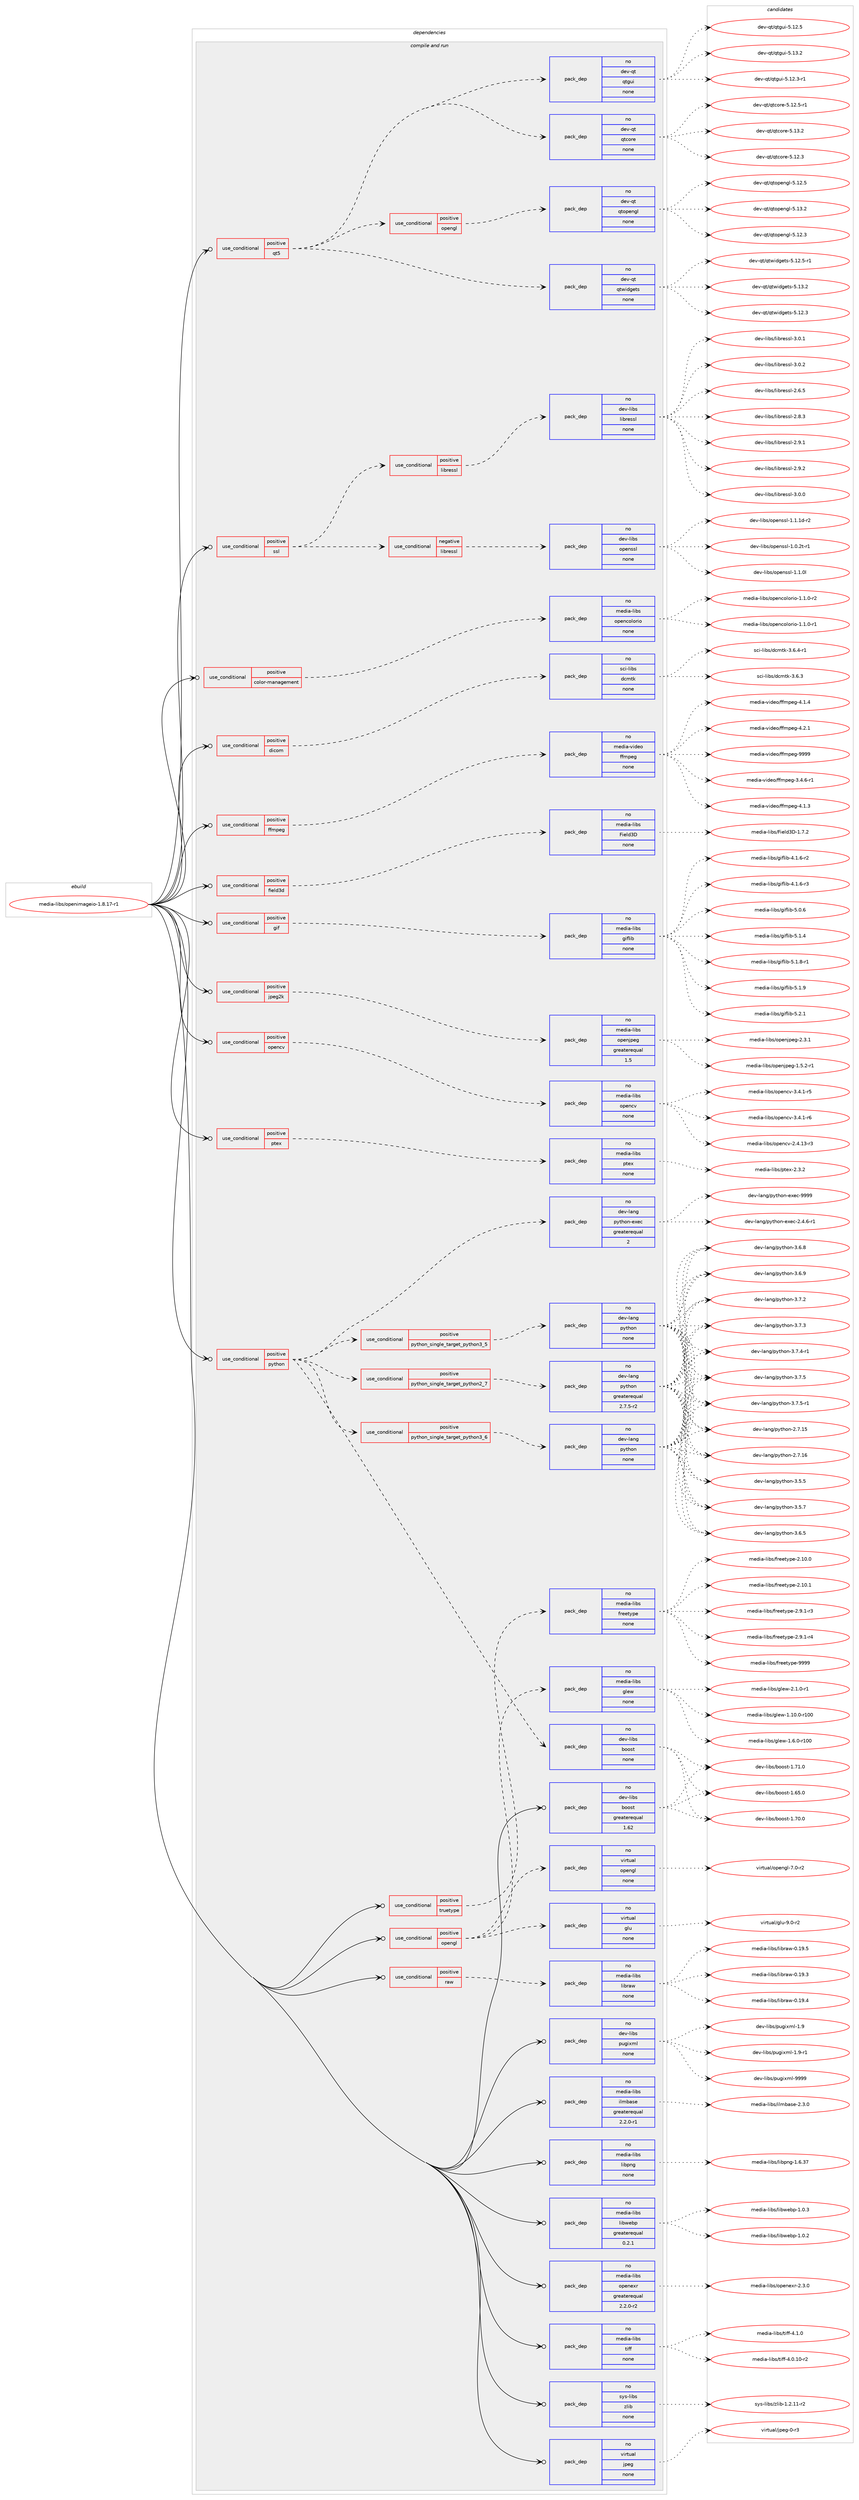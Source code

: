 digraph prolog {

# *************
# Graph options
# *************

newrank=true;
concentrate=true;
compound=true;
graph [rankdir=LR,fontname=Helvetica,fontsize=10,ranksep=1.5];#, ranksep=2.5, nodesep=0.2];
edge  [arrowhead=vee];
node  [fontname=Helvetica,fontsize=10];

# **********
# The ebuild
# **********

subgraph cluster_leftcol {
color=gray;
rank=same;
label=<<i>ebuild</i>>;
id [label="media-libs/openimageio-1.8.17-r1", color=red, width=4, href="../media-libs/openimageio-1.8.17-r1.svg"];
}

# ****************
# The dependencies
# ****************

subgraph cluster_midcol {
color=gray;
label=<<i>dependencies</i>>;
subgraph cluster_compile {
fillcolor="#eeeeee";
style=filled;
label=<<i>compile</i>>;
}
subgraph cluster_compileandrun {
fillcolor="#eeeeee";
style=filled;
label=<<i>compile and run</i>>;
subgraph cond192519 {
dependency790827 [label=<<TABLE BORDER="0" CELLBORDER="1" CELLSPACING="0" CELLPADDING="4"><TR><TD ROWSPAN="3" CELLPADDING="10">use_conditional</TD></TR><TR><TD>positive</TD></TR><TR><TD>color-management</TD></TR></TABLE>>, shape=none, color=red];
subgraph pack584492 {
dependency790828 [label=<<TABLE BORDER="0" CELLBORDER="1" CELLSPACING="0" CELLPADDING="4" WIDTH="220"><TR><TD ROWSPAN="6" CELLPADDING="30">pack_dep</TD></TR><TR><TD WIDTH="110">no</TD></TR><TR><TD>media-libs</TD></TR><TR><TD>opencolorio</TD></TR><TR><TD>none</TD></TR><TR><TD></TD></TR></TABLE>>, shape=none, color=blue];
}
dependency790827:e -> dependency790828:w [weight=20,style="dashed",arrowhead="vee"];
}
id:e -> dependency790827:w [weight=20,style="solid",arrowhead="odotvee"];
subgraph cond192520 {
dependency790829 [label=<<TABLE BORDER="0" CELLBORDER="1" CELLSPACING="0" CELLPADDING="4"><TR><TD ROWSPAN="3" CELLPADDING="10">use_conditional</TD></TR><TR><TD>positive</TD></TR><TR><TD>dicom</TD></TR></TABLE>>, shape=none, color=red];
subgraph pack584493 {
dependency790830 [label=<<TABLE BORDER="0" CELLBORDER="1" CELLSPACING="0" CELLPADDING="4" WIDTH="220"><TR><TD ROWSPAN="6" CELLPADDING="30">pack_dep</TD></TR><TR><TD WIDTH="110">no</TD></TR><TR><TD>sci-libs</TD></TR><TR><TD>dcmtk</TD></TR><TR><TD>none</TD></TR><TR><TD></TD></TR></TABLE>>, shape=none, color=blue];
}
dependency790829:e -> dependency790830:w [weight=20,style="dashed",arrowhead="vee"];
}
id:e -> dependency790829:w [weight=20,style="solid",arrowhead="odotvee"];
subgraph cond192521 {
dependency790831 [label=<<TABLE BORDER="0" CELLBORDER="1" CELLSPACING="0" CELLPADDING="4"><TR><TD ROWSPAN="3" CELLPADDING="10">use_conditional</TD></TR><TR><TD>positive</TD></TR><TR><TD>ffmpeg</TD></TR></TABLE>>, shape=none, color=red];
subgraph pack584494 {
dependency790832 [label=<<TABLE BORDER="0" CELLBORDER="1" CELLSPACING="0" CELLPADDING="4" WIDTH="220"><TR><TD ROWSPAN="6" CELLPADDING="30">pack_dep</TD></TR><TR><TD WIDTH="110">no</TD></TR><TR><TD>media-video</TD></TR><TR><TD>ffmpeg</TD></TR><TR><TD>none</TD></TR><TR><TD></TD></TR></TABLE>>, shape=none, color=blue];
}
dependency790831:e -> dependency790832:w [weight=20,style="dashed",arrowhead="vee"];
}
id:e -> dependency790831:w [weight=20,style="solid",arrowhead="odotvee"];
subgraph cond192522 {
dependency790833 [label=<<TABLE BORDER="0" CELLBORDER="1" CELLSPACING="0" CELLPADDING="4"><TR><TD ROWSPAN="3" CELLPADDING="10">use_conditional</TD></TR><TR><TD>positive</TD></TR><TR><TD>field3d</TD></TR></TABLE>>, shape=none, color=red];
subgraph pack584495 {
dependency790834 [label=<<TABLE BORDER="0" CELLBORDER="1" CELLSPACING="0" CELLPADDING="4" WIDTH="220"><TR><TD ROWSPAN="6" CELLPADDING="30">pack_dep</TD></TR><TR><TD WIDTH="110">no</TD></TR><TR><TD>media-libs</TD></TR><TR><TD>Field3D</TD></TR><TR><TD>none</TD></TR><TR><TD></TD></TR></TABLE>>, shape=none, color=blue];
}
dependency790833:e -> dependency790834:w [weight=20,style="dashed",arrowhead="vee"];
}
id:e -> dependency790833:w [weight=20,style="solid",arrowhead="odotvee"];
subgraph cond192523 {
dependency790835 [label=<<TABLE BORDER="0" CELLBORDER="1" CELLSPACING="0" CELLPADDING="4"><TR><TD ROWSPAN="3" CELLPADDING="10">use_conditional</TD></TR><TR><TD>positive</TD></TR><TR><TD>gif</TD></TR></TABLE>>, shape=none, color=red];
subgraph pack584496 {
dependency790836 [label=<<TABLE BORDER="0" CELLBORDER="1" CELLSPACING="0" CELLPADDING="4" WIDTH="220"><TR><TD ROWSPAN="6" CELLPADDING="30">pack_dep</TD></TR><TR><TD WIDTH="110">no</TD></TR><TR><TD>media-libs</TD></TR><TR><TD>giflib</TD></TR><TR><TD>none</TD></TR><TR><TD></TD></TR></TABLE>>, shape=none, color=blue];
}
dependency790835:e -> dependency790836:w [weight=20,style="dashed",arrowhead="vee"];
}
id:e -> dependency790835:w [weight=20,style="solid",arrowhead="odotvee"];
subgraph cond192524 {
dependency790837 [label=<<TABLE BORDER="0" CELLBORDER="1" CELLSPACING="0" CELLPADDING="4"><TR><TD ROWSPAN="3" CELLPADDING="10">use_conditional</TD></TR><TR><TD>positive</TD></TR><TR><TD>jpeg2k</TD></TR></TABLE>>, shape=none, color=red];
subgraph pack584497 {
dependency790838 [label=<<TABLE BORDER="0" CELLBORDER="1" CELLSPACING="0" CELLPADDING="4" WIDTH="220"><TR><TD ROWSPAN="6" CELLPADDING="30">pack_dep</TD></TR><TR><TD WIDTH="110">no</TD></TR><TR><TD>media-libs</TD></TR><TR><TD>openjpeg</TD></TR><TR><TD>greaterequal</TD></TR><TR><TD>1.5</TD></TR></TABLE>>, shape=none, color=blue];
}
dependency790837:e -> dependency790838:w [weight=20,style="dashed",arrowhead="vee"];
}
id:e -> dependency790837:w [weight=20,style="solid",arrowhead="odotvee"];
subgraph cond192525 {
dependency790839 [label=<<TABLE BORDER="0" CELLBORDER="1" CELLSPACING="0" CELLPADDING="4"><TR><TD ROWSPAN="3" CELLPADDING="10">use_conditional</TD></TR><TR><TD>positive</TD></TR><TR><TD>opencv</TD></TR></TABLE>>, shape=none, color=red];
subgraph pack584498 {
dependency790840 [label=<<TABLE BORDER="0" CELLBORDER="1" CELLSPACING="0" CELLPADDING="4" WIDTH="220"><TR><TD ROWSPAN="6" CELLPADDING="30">pack_dep</TD></TR><TR><TD WIDTH="110">no</TD></TR><TR><TD>media-libs</TD></TR><TR><TD>opencv</TD></TR><TR><TD>none</TD></TR><TR><TD></TD></TR></TABLE>>, shape=none, color=blue];
}
dependency790839:e -> dependency790840:w [weight=20,style="dashed",arrowhead="vee"];
}
id:e -> dependency790839:w [weight=20,style="solid",arrowhead="odotvee"];
subgraph cond192526 {
dependency790841 [label=<<TABLE BORDER="0" CELLBORDER="1" CELLSPACING="0" CELLPADDING="4"><TR><TD ROWSPAN="3" CELLPADDING="10">use_conditional</TD></TR><TR><TD>positive</TD></TR><TR><TD>opengl</TD></TR></TABLE>>, shape=none, color=red];
subgraph pack584499 {
dependency790842 [label=<<TABLE BORDER="0" CELLBORDER="1" CELLSPACING="0" CELLPADDING="4" WIDTH="220"><TR><TD ROWSPAN="6" CELLPADDING="30">pack_dep</TD></TR><TR><TD WIDTH="110">no</TD></TR><TR><TD>media-libs</TD></TR><TR><TD>glew</TD></TR><TR><TD>none</TD></TR><TR><TD></TD></TR></TABLE>>, shape=none, color=blue];
}
dependency790841:e -> dependency790842:w [weight=20,style="dashed",arrowhead="vee"];
subgraph pack584500 {
dependency790843 [label=<<TABLE BORDER="0" CELLBORDER="1" CELLSPACING="0" CELLPADDING="4" WIDTH="220"><TR><TD ROWSPAN="6" CELLPADDING="30">pack_dep</TD></TR><TR><TD WIDTH="110">no</TD></TR><TR><TD>virtual</TD></TR><TR><TD>glu</TD></TR><TR><TD>none</TD></TR><TR><TD></TD></TR></TABLE>>, shape=none, color=blue];
}
dependency790841:e -> dependency790843:w [weight=20,style="dashed",arrowhead="vee"];
subgraph pack584501 {
dependency790844 [label=<<TABLE BORDER="0" CELLBORDER="1" CELLSPACING="0" CELLPADDING="4" WIDTH="220"><TR><TD ROWSPAN="6" CELLPADDING="30">pack_dep</TD></TR><TR><TD WIDTH="110">no</TD></TR><TR><TD>virtual</TD></TR><TR><TD>opengl</TD></TR><TR><TD>none</TD></TR><TR><TD></TD></TR></TABLE>>, shape=none, color=blue];
}
dependency790841:e -> dependency790844:w [weight=20,style="dashed",arrowhead="vee"];
}
id:e -> dependency790841:w [weight=20,style="solid",arrowhead="odotvee"];
subgraph cond192527 {
dependency790845 [label=<<TABLE BORDER="0" CELLBORDER="1" CELLSPACING="0" CELLPADDING="4"><TR><TD ROWSPAN="3" CELLPADDING="10">use_conditional</TD></TR><TR><TD>positive</TD></TR><TR><TD>ptex</TD></TR></TABLE>>, shape=none, color=red];
subgraph pack584502 {
dependency790846 [label=<<TABLE BORDER="0" CELLBORDER="1" CELLSPACING="0" CELLPADDING="4" WIDTH="220"><TR><TD ROWSPAN="6" CELLPADDING="30">pack_dep</TD></TR><TR><TD WIDTH="110">no</TD></TR><TR><TD>media-libs</TD></TR><TR><TD>ptex</TD></TR><TR><TD>none</TD></TR><TR><TD></TD></TR></TABLE>>, shape=none, color=blue];
}
dependency790845:e -> dependency790846:w [weight=20,style="dashed",arrowhead="vee"];
}
id:e -> dependency790845:w [weight=20,style="solid",arrowhead="odotvee"];
subgraph cond192528 {
dependency790847 [label=<<TABLE BORDER="0" CELLBORDER="1" CELLSPACING="0" CELLPADDING="4"><TR><TD ROWSPAN="3" CELLPADDING="10">use_conditional</TD></TR><TR><TD>positive</TD></TR><TR><TD>python</TD></TR></TABLE>>, shape=none, color=red];
subgraph cond192529 {
dependency790848 [label=<<TABLE BORDER="0" CELLBORDER="1" CELLSPACING="0" CELLPADDING="4"><TR><TD ROWSPAN="3" CELLPADDING="10">use_conditional</TD></TR><TR><TD>positive</TD></TR><TR><TD>python_single_target_python2_7</TD></TR></TABLE>>, shape=none, color=red];
subgraph pack584503 {
dependency790849 [label=<<TABLE BORDER="0" CELLBORDER="1" CELLSPACING="0" CELLPADDING="4" WIDTH="220"><TR><TD ROWSPAN="6" CELLPADDING="30">pack_dep</TD></TR><TR><TD WIDTH="110">no</TD></TR><TR><TD>dev-lang</TD></TR><TR><TD>python</TD></TR><TR><TD>greaterequal</TD></TR><TR><TD>2.7.5-r2</TD></TR></TABLE>>, shape=none, color=blue];
}
dependency790848:e -> dependency790849:w [weight=20,style="dashed",arrowhead="vee"];
}
dependency790847:e -> dependency790848:w [weight=20,style="dashed",arrowhead="vee"];
subgraph cond192530 {
dependency790850 [label=<<TABLE BORDER="0" CELLBORDER="1" CELLSPACING="0" CELLPADDING="4"><TR><TD ROWSPAN="3" CELLPADDING="10">use_conditional</TD></TR><TR><TD>positive</TD></TR><TR><TD>python_single_target_python3_5</TD></TR></TABLE>>, shape=none, color=red];
subgraph pack584504 {
dependency790851 [label=<<TABLE BORDER="0" CELLBORDER="1" CELLSPACING="0" CELLPADDING="4" WIDTH="220"><TR><TD ROWSPAN="6" CELLPADDING="30">pack_dep</TD></TR><TR><TD WIDTH="110">no</TD></TR><TR><TD>dev-lang</TD></TR><TR><TD>python</TD></TR><TR><TD>none</TD></TR><TR><TD></TD></TR></TABLE>>, shape=none, color=blue];
}
dependency790850:e -> dependency790851:w [weight=20,style="dashed",arrowhead="vee"];
}
dependency790847:e -> dependency790850:w [weight=20,style="dashed",arrowhead="vee"];
subgraph cond192531 {
dependency790852 [label=<<TABLE BORDER="0" CELLBORDER="1" CELLSPACING="0" CELLPADDING="4"><TR><TD ROWSPAN="3" CELLPADDING="10">use_conditional</TD></TR><TR><TD>positive</TD></TR><TR><TD>python_single_target_python3_6</TD></TR></TABLE>>, shape=none, color=red];
subgraph pack584505 {
dependency790853 [label=<<TABLE BORDER="0" CELLBORDER="1" CELLSPACING="0" CELLPADDING="4" WIDTH="220"><TR><TD ROWSPAN="6" CELLPADDING="30">pack_dep</TD></TR><TR><TD WIDTH="110">no</TD></TR><TR><TD>dev-lang</TD></TR><TR><TD>python</TD></TR><TR><TD>none</TD></TR><TR><TD></TD></TR></TABLE>>, shape=none, color=blue];
}
dependency790852:e -> dependency790853:w [weight=20,style="dashed",arrowhead="vee"];
}
dependency790847:e -> dependency790852:w [weight=20,style="dashed",arrowhead="vee"];
subgraph pack584506 {
dependency790854 [label=<<TABLE BORDER="0" CELLBORDER="1" CELLSPACING="0" CELLPADDING="4" WIDTH="220"><TR><TD ROWSPAN="6" CELLPADDING="30">pack_dep</TD></TR><TR><TD WIDTH="110">no</TD></TR><TR><TD>dev-lang</TD></TR><TR><TD>python-exec</TD></TR><TR><TD>greaterequal</TD></TR><TR><TD>2</TD></TR></TABLE>>, shape=none, color=blue];
}
dependency790847:e -> dependency790854:w [weight=20,style="dashed",arrowhead="vee"];
subgraph pack584507 {
dependency790855 [label=<<TABLE BORDER="0" CELLBORDER="1" CELLSPACING="0" CELLPADDING="4" WIDTH="220"><TR><TD ROWSPAN="6" CELLPADDING="30">pack_dep</TD></TR><TR><TD WIDTH="110">no</TD></TR><TR><TD>dev-libs</TD></TR><TR><TD>boost</TD></TR><TR><TD>none</TD></TR><TR><TD></TD></TR></TABLE>>, shape=none, color=blue];
}
dependency790847:e -> dependency790855:w [weight=20,style="dashed",arrowhead="vee"];
}
id:e -> dependency790847:w [weight=20,style="solid",arrowhead="odotvee"];
subgraph cond192532 {
dependency790856 [label=<<TABLE BORDER="0" CELLBORDER="1" CELLSPACING="0" CELLPADDING="4"><TR><TD ROWSPAN="3" CELLPADDING="10">use_conditional</TD></TR><TR><TD>positive</TD></TR><TR><TD>qt5</TD></TR></TABLE>>, shape=none, color=red];
subgraph pack584508 {
dependency790857 [label=<<TABLE BORDER="0" CELLBORDER="1" CELLSPACING="0" CELLPADDING="4" WIDTH="220"><TR><TD ROWSPAN="6" CELLPADDING="30">pack_dep</TD></TR><TR><TD WIDTH="110">no</TD></TR><TR><TD>dev-qt</TD></TR><TR><TD>qtcore</TD></TR><TR><TD>none</TD></TR><TR><TD></TD></TR></TABLE>>, shape=none, color=blue];
}
dependency790856:e -> dependency790857:w [weight=20,style="dashed",arrowhead="vee"];
subgraph pack584509 {
dependency790858 [label=<<TABLE BORDER="0" CELLBORDER="1" CELLSPACING="0" CELLPADDING="4" WIDTH="220"><TR><TD ROWSPAN="6" CELLPADDING="30">pack_dep</TD></TR><TR><TD WIDTH="110">no</TD></TR><TR><TD>dev-qt</TD></TR><TR><TD>qtgui</TD></TR><TR><TD>none</TD></TR><TR><TD></TD></TR></TABLE>>, shape=none, color=blue];
}
dependency790856:e -> dependency790858:w [weight=20,style="dashed",arrowhead="vee"];
subgraph pack584510 {
dependency790859 [label=<<TABLE BORDER="0" CELLBORDER="1" CELLSPACING="0" CELLPADDING="4" WIDTH="220"><TR><TD ROWSPAN="6" CELLPADDING="30">pack_dep</TD></TR><TR><TD WIDTH="110">no</TD></TR><TR><TD>dev-qt</TD></TR><TR><TD>qtwidgets</TD></TR><TR><TD>none</TD></TR><TR><TD></TD></TR></TABLE>>, shape=none, color=blue];
}
dependency790856:e -> dependency790859:w [weight=20,style="dashed",arrowhead="vee"];
subgraph cond192533 {
dependency790860 [label=<<TABLE BORDER="0" CELLBORDER="1" CELLSPACING="0" CELLPADDING="4"><TR><TD ROWSPAN="3" CELLPADDING="10">use_conditional</TD></TR><TR><TD>positive</TD></TR><TR><TD>opengl</TD></TR></TABLE>>, shape=none, color=red];
subgraph pack584511 {
dependency790861 [label=<<TABLE BORDER="0" CELLBORDER="1" CELLSPACING="0" CELLPADDING="4" WIDTH="220"><TR><TD ROWSPAN="6" CELLPADDING="30">pack_dep</TD></TR><TR><TD WIDTH="110">no</TD></TR><TR><TD>dev-qt</TD></TR><TR><TD>qtopengl</TD></TR><TR><TD>none</TD></TR><TR><TD></TD></TR></TABLE>>, shape=none, color=blue];
}
dependency790860:e -> dependency790861:w [weight=20,style="dashed",arrowhead="vee"];
}
dependency790856:e -> dependency790860:w [weight=20,style="dashed",arrowhead="vee"];
}
id:e -> dependency790856:w [weight=20,style="solid",arrowhead="odotvee"];
subgraph cond192534 {
dependency790862 [label=<<TABLE BORDER="0" CELLBORDER="1" CELLSPACING="0" CELLPADDING="4"><TR><TD ROWSPAN="3" CELLPADDING="10">use_conditional</TD></TR><TR><TD>positive</TD></TR><TR><TD>raw</TD></TR></TABLE>>, shape=none, color=red];
subgraph pack584512 {
dependency790863 [label=<<TABLE BORDER="0" CELLBORDER="1" CELLSPACING="0" CELLPADDING="4" WIDTH="220"><TR><TD ROWSPAN="6" CELLPADDING="30">pack_dep</TD></TR><TR><TD WIDTH="110">no</TD></TR><TR><TD>media-libs</TD></TR><TR><TD>libraw</TD></TR><TR><TD>none</TD></TR><TR><TD></TD></TR></TABLE>>, shape=none, color=blue];
}
dependency790862:e -> dependency790863:w [weight=20,style="dashed",arrowhead="vee"];
}
id:e -> dependency790862:w [weight=20,style="solid",arrowhead="odotvee"];
subgraph cond192535 {
dependency790864 [label=<<TABLE BORDER="0" CELLBORDER="1" CELLSPACING="0" CELLPADDING="4"><TR><TD ROWSPAN="3" CELLPADDING="10">use_conditional</TD></TR><TR><TD>positive</TD></TR><TR><TD>ssl</TD></TR></TABLE>>, shape=none, color=red];
subgraph cond192536 {
dependency790865 [label=<<TABLE BORDER="0" CELLBORDER="1" CELLSPACING="0" CELLPADDING="4"><TR><TD ROWSPAN="3" CELLPADDING="10">use_conditional</TD></TR><TR><TD>negative</TD></TR><TR><TD>libressl</TD></TR></TABLE>>, shape=none, color=red];
subgraph pack584513 {
dependency790866 [label=<<TABLE BORDER="0" CELLBORDER="1" CELLSPACING="0" CELLPADDING="4" WIDTH="220"><TR><TD ROWSPAN="6" CELLPADDING="30">pack_dep</TD></TR><TR><TD WIDTH="110">no</TD></TR><TR><TD>dev-libs</TD></TR><TR><TD>openssl</TD></TR><TR><TD>none</TD></TR><TR><TD></TD></TR></TABLE>>, shape=none, color=blue];
}
dependency790865:e -> dependency790866:w [weight=20,style="dashed",arrowhead="vee"];
}
dependency790864:e -> dependency790865:w [weight=20,style="dashed",arrowhead="vee"];
subgraph cond192537 {
dependency790867 [label=<<TABLE BORDER="0" CELLBORDER="1" CELLSPACING="0" CELLPADDING="4"><TR><TD ROWSPAN="3" CELLPADDING="10">use_conditional</TD></TR><TR><TD>positive</TD></TR><TR><TD>libressl</TD></TR></TABLE>>, shape=none, color=red];
subgraph pack584514 {
dependency790868 [label=<<TABLE BORDER="0" CELLBORDER="1" CELLSPACING="0" CELLPADDING="4" WIDTH="220"><TR><TD ROWSPAN="6" CELLPADDING="30">pack_dep</TD></TR><TR><TD WIDTH="110">no</TD></TR><TR><TD>dev-libs</TD></TR><TR><TD>libressl</TD></TR><TR><TD>none</TD></TR><TR><TD></TD></TR></TABLE>>, shape=none, color=blue];
}
dependency790867:e -> dependency790868:w [weight=20,style="dashed",arrowhead="vee"];
}
dependency790864:e -> dependency790867:w [weight=20,style="dashed",arrowhead="vee"];
}
id:e -> dependency790864:w [weight=20,style="solid",arrowhead="odotvee"];
subgraph cond192538 {
dependency790869 [label=<<TABLE BORDER="0" CELLBORDER="1" CELLSPACING="0" CELLPADDING="4"><TR><TD ROWSPAN="3" CELLPADDING="10">use_conditional</TD></TR><TR><TD>positive</TD></TR><TR><TD>truetype</TD></TR></TABLE>>, shape=none, color=red];
subgraph pack584515 {
dependency790870 [label=<<TABLE BORDER="0" CELLBORDER="1" CELLSPACING="0" CELLPADDING="4" WIDTH="220"><TR><TD ROWSPAN="6" CELLPADDING="30">pack_dep</TD></TR><TR><TD WIDTH="110">no</TD></TR><TR><TD>media-libs</TD></TR><TR><TD>freetype</TD></TR><TR><TD>none</TD></TR><TR><TD></TD></TR></TABLE>>, shape=none, color=blue];
}
dependency790869:e -> dependency790870:w [weight=20,style="dashed",arrowhead="vee"];
}
id:e -> dependency790869:w [weight=20,style="solid",arrowhead="odotvee"];
subgraph pack584516 {
dependency790871 [label=<<TABLE BORDER="0" CELLBORDER="1" CELLSPACING="0" CELLPADDING="4" WIDTH="220"><TR><TD ROWSPAN="6" CELLPADDING="30">pack_dep</TD></TR><TR><TD WIDTH="110">no</TD></TR><TR><TD>dev-libs</TD></TR><TR><TD>boost</TD></TR><TR><TD>greaterequal</TD></TR><TR><TD>1.62</TD></TR></TABLE>>, shape=none, color=blue];
}
id:e -> dependency790871:w [weight=20,style="solid",arrowhead="odotvee"];
subgraph pack584517 {
dependency790872 [label=<<TABLE BORDER="0" CELLBORDER="1" CELLSPACING="0" CELLPADDING="4" WIDTH="220"><TR><TD ROWSPAN="6" CELLPADDING="30">pack_dep</TD></TR><TR><TD WIDTH="110">no</TD></TR><TR><TD>dev-libs</TD></TR><TR><TD>pugixml</TD></TR><TR><TD>none</TD></TR><TR><TD></TD></TR></TABLE>>, shape=none, color=blue];
}
id:e -> dependency790872:w [weight=20,style="solid",arrowhead="odotvee"];
subgraph pack584518 {
dependency790873 [label=<<TABLE BORDER="0" CELLBORDER="1" CELLSPACING="0" CELLPADDING="4" WIDTH="220"><TR><TD ROWSPAN="6" CELLPADDING="30">pack_dep</TD></TR><TR><TD WIDTH="110">no</TD></TR><TR><TD>media-libs</TD></TR><TR><TD>ilmbase</TD></TR><TR><TD>greaterequal</TD></TR><TR><TD>2.2.0-r1</TD></TR></TABLE>>, shape=none, color=blue];
}
id:e -> dependency790873:w [weight=20,style="solid",arrowhead="odotvee"];
subgraph pack584519 {
dependency790874 [label=<<TABLE BORDER="0" CELLBORDER="1" CELLSPACING="0" CELLPADDING="4" WIDTH="220"><TR><TD ROWSPAN="6" CELLPADDING="30">pack_dep</TD></TR><TR><TD WIDTH="110">no</TD></TR><TR><TD>media-libs</TD></TR><TR><TD>libpng</TD></TR><TR><TD>none</TD></TR><TR><TD></TD></TR></TABLE>>, shape=none, color=blue];
}
id:e -> dependency790874:w [weight=20,style="solid",arrowhead="odotvee"];
subgraph pack584520 {
dependency790875 [label=<<TABLE BORDER="0" CELLBORDER="1" CELLSPACING="0" CELLPADDING="4" WIDTH="220"><TR><TD ROWSPAN="6" CELLPADDING="30">pack_dep</TD></TR><TR><TD WIDTH="110">no</TD></TR><TR><TD>media-libs</TD></TR><TR><TD>libwebp</TD></TR><TR><TD>greaterequal</TD></TR><TR><TD>0.2.1</TD></TR></TABLE>>, shape=none, color=blue];
}
id:e -> dependency790875:w [weight=20,style="solid",arrowhead="odotvee"];
subgraph pack584521 {
dependency790876 [label=<<TABLE BORDER="0" CELLBORDER="1" CELLSPACING="0" CELLPADDING="4" WIDTH="220"><TR><TD ROWSPAN="6" CELLPADDING="30">pack_dep</TD></TR><TR><TD WIDTH="110">no</TD></TR><TR><TD>media-libs</TD></TR><TR><TD>openexr</TD></TR><TR><TD>greaterequal</TD></TR><TR><TD>2.2.0-r2</TD></TR></TABLE>>, shape=none, color=blue];
}
id:e -> dependency790876:w [weight=20,style="solid",arrowhead="odotvee"];
subgraph pack584522 {
dependency790877 [label=<<TABLE BORDER="0" CELLBORDER="1" CELLSPACING="0" CELLPADDING="4" WIDTH="220"><TR><TD ROWSPAN="6" CELLPADDING="30">pack_dep</TD></TR><TR><TD WIDTH="110">no</TD></TR><TR><TD>media-libs</TD></TR><TR><TD>tiff</TD></TR><TR><TD>none</TD></TR><TR><TD></TD></TR></TABLE>>, shape=none, color=blue];
}
id:e -> dependency790877:w [weight=20,style="solid",arrowhead="odotvee"];
subgraph pack584523 {
dependency790878 [label=<<TABLE BORDER="0" CELLBORDER="1" CELLSPACING="0" CELLPADDING="4" WIDTH="220"><TR><TD ROWSPAN="6" CELLPADDING="30">pack_dep</TD></TR><TR><TD WIDTH="110">no</TD></TR><TR><TD>sys-libs</TD></TR><TR><TD>zlib</TD></TR><TR><TD>none</TD></TR><TR><TD></TD></TR></TABLE>>, shape=none, color=blue];
}
id:e -> dependency790878:w [weight=20,style="solid",arrowhead="odotvee"];
subgraph pack584524 {
dependency790879 [label=<<TABLE BORDER="0" CELLBORDER="1" CELLSPACING="0" CELLPADDING="4" WIDTH="220"><TR><TD ROWSPAN="6" CELLPADDING="30">pack_dep</TD></TR><TR><TD WIDTH="110">no</TD></TR><TR><TD>virtual</TD></TR><TR><TD>jpeg</TD></TR><TR><TD>none</TD></TR><TR><TD></TD></TR></TABLE>>, shape=none, color=blue];
}
id:e -> dependency790879:w [weight=20,style="solid",arrowhead="odotvee"];
}
subgraph cluster_run {
fillcolor="#eeeeee";
style=filled;
label=<<i>run</i>>;
}
}

# **************
# The candidates
# **************

subgraph cluster_choices {
rank=same;
color=gray;
label=<<i>candidates</i>>;

subgraph choice584492 {
color=black;
nodesep=1;
choice10910110010597451081059811547111112101110991111081111141051114549464946484511449 [label="media-libs/opencolorio-1.1.0-r1", color=red, width=4,href="../media-libs/opencolorio-1.1.0-r1.svg"];
choice10910110010597451081059811547111112101110991111081111141051114549464946484511450 [label="media-libs/opencolorio-1.1.0-r2", color=red, width=4,href="../media-libs/opencolorio-1.1.0-r2.svg"];
dependency790828:e -> choice10910110010597451081059811547111112101110991111081111141051114549464946484511449:w [style=dotted,weight="100"];
dependency790828:e -> choice10910110010597451081059811547111112101110991111081111141051114549464946484511450:w [style=dotted,weight="100"];
}
subgraph choice584493 {
color=black;
nodesep=1;
choice1159910545108105981154710099109116107455146544651 [label="sci-libs/dcmtk-3.6.3", color=red, width=4,href="../sci-libs/dcmtk-3.6.3.svg"];
choice11599105451081059811547100991091161074551465446524511449 [label="sci-libs/dcmtk-3.6.4-r1", color=red, width=4,href="../sci-libs/dcmtk-3.6.4-r1.svg"];
dependency790830:e -> choice1159910545108105981154710099109116107455146544651:w [style=dotted,weight="100"];
dependency790830:e -> choice11599105451081059811547100991091161074551465446524511449:w [style=dotted,weight="100"];
}
subgraph choice584494 {
color=black;
nodesep=1;
choice1091011001059745118105100101111471021021091121011034551465246544511449 [label="media-video/ffmpeg-3.4.6-r1", color=red, width=4,href="../media-video/ffmpeg-3.4.6-r1.svg"];
choice109101100105974511810510010111147102102109112101103455246494651 [label="media-video/ffmpeg-4.1.3", color=red, width=4,href="../media-video/ffmpeg-4.1.3.svg"];
choice109101100105974511810510010111147102102109112101103455246494652 [label="media-video/ffmpeg-4.1.4", color=red, width=4,href="../media-video/ffmpeg-4.1.4.svg"];
choice109101100105974511810510010111147102102109112101103455246504649 [label="media-video/ffmpeg-4.2.1", color=red, width=4,href="../media-video/ffmpeg-4.2.1.svg"];
choice1091011001059745118105100101111471021021091121011034557575757 [label="media-video/ffmpeg-9999", color=red, width=4,href="../media-video/ffmpeg-9999.svg"];
dependency790832:e -> choice1091011001059745118105100101111471021021091121011034551465246544511449:w [style=dotted,weight="100"];
dependency790832:e -> choice109101100105974511810510010111147102102109112101103455246494651:w [style=dotted,weight="100"];
dependency790832:e -> choice109101100105974511810510010111147102102109112101103455246494652:w [style=dotted,weight="100"];
dependency790832:e -> choice109101100105974511810510010111147102102109112101103455246504649:w [style=dotted,weight="100"];
dependency790832:e -> choice1091011001059745118105100101111471021021091121011034557575757:w [style=dotted,weight="100"];
}
subgraph choice584495 {
color=black;
nodesep=1;
choice10910110010597451081059811547701051011081005168454946554650 [label="media-libs/Field3D-1.7.2", color=red, width=4,href="../media-libs/Field3D-1.7.2.svg"];
dependency790834:e -> choice10910110010597451081059811547701051011081005168454946554650:w [style=dotted,weight="100"];
}
subgraph choice584496 {
color=black;
nodesep=1;
choice10910110010597451081059811547103105102108105984552464946544511450 [label="media-libs/giflib-4.1.6-r2", color=red, width=4,href="../media-libs/giflib-4.1.6-r2.svg"];
choice10910110010597451081059811547103105102108105984552464946544511451 [label="media-libs/giflib-4.1.6-r3", color=red, width=4,href="../media-libs/giflib-4.1.6-r3.svg"];
choice1091011001059745108105981154710310510210810598455346484654 [label="media-libs/giflib-5.0.6", color=red, width=4,href="../media-libs/giflib-5.0.6.svg"];
choice1091011001059745108105981154710310510210810598455346494652 [label="media-libs/giflib-5.1.4", color=red, width=4,href="../media-libs/giflib-5.1.4.svg"];
choice10910110010597451081059811547103105102108105984553464946564511449 [label="media-libs/giflib-5.1.8-r1", color=red, width=4,href="../media-libs/giflib-5.1.8-r1.svg"];
choice1091011001059745108105981154710310510210810598455346494657 [label="media-libs/giflib-5.1.9", color=red, width=4,href="../media-libs/giflib-5.1.9.svg"];
choice1091011001059745108105981154710310510210810598455346504649 [label="media-libs/giflib-5.2.1", color=red, width=4,href="../media-libs/giflib-5.2.1.svg"];
dependency790836:e -> choice10910110010597451081059811547103105102108105984552464946544511450:w [style=dotted,weight="100"];
dependency790836:e -> choice10910110010597451081059811547103105102108105984552464946544511451:w [style=dotted,weight="100"];
dependency790836:e -> choice1091011001059745108105981154710310510210810598455346484654:w [style=dotted,weight="100"];
dependency790836:e -> choice1091011001059745108105981154710310510210810598455346494652:w [style=dotted,weight="100"];
dependency790836:e -> choice10910110010597451081059811547103105102108105984553464946564511449:w [style=dotted,weight="100"];
dependency790836:e -> choice1091011001059745108105981154710310510210810598455346494657:w [style=dotted,weight="100"];
dependency790836:e -> choice1091011001059745108105981154710310510210810598455346504649:w [style=dotted,weight="100"];
}
subgraph choice584497 {
color=black;
nodesep=1;
choice109101100105974510810598115471111121011101061121011034549465346504511449 [label="media-libs/openjpeg-1.5.2-r1", color=red, width=4,href="../media-libs/openjpeg-1.5.2-r1.svg"];
choice10910110010597451081059811547111112101110106112101103455046514649 [label="media-libs/openjpeg-2.3.1", color=red, width=4,href="../media-libs/openjpeg-2.3.1.svg"];
dependency790838:e -> choice109101100105974510810598115471111121011101061121011034549465346504511449:w [style=dotted,weight="100"];
dependency790838:e -> choice10910110010597451081059811547111112101110106112101103455046514649:w [style=dotted,weight="100"];
}
subgraph choice584498 {
color=black;
nodesep=1;
choice1091011001059745108105981154711111210111099118455046524649514511451 [label="media-libs/opencv-2.4.13-r3", color=red, width=4,href="../media-libs/opencv-2.4.13-r3.svg"];
choice10910110010597451081059811547111112101110991184551465246494511453 [label="media-libs/opencv-3.4.1-r5", color=red, width=4,href="../media-libs/opencv-3.4.1-r5.svg"];
choice10910110010597451081059811547111112101110991184551465246494511454 [label="media-libs/opencv-3.4.1-r6", color=red, width=4,href="../media-libs/opencv-3.4.1-r6.svg"];
dependency790840:e -> choice1091011001059745108105981154711111210111099118455046524649514511451:w [style=dotted,weight="100"];
dependency790840:e -> choice10910110010597451081059811547111112101110991184551465246494511453:w [style=dotted,weight="100"];
dependency790840:e -> choice10910110010597451081059811547111112101110991184551465246494511454:w [style=dotted,weight="100"];
}
subgraph choice584499 {
color=black;
nodesep=1;
choice109101100105974510810598115471031081011194549464948464845114494848 [label="media-libs/glew-1.10.0-r100", color=red, width=4,href="../media-libs/glew-1.10.0-r100.svg"];
choice1091011001059745108105981154710310810111945494654464845114494848 [label="media-libs/glew-1.6.0-r100", color=red, width=4,href="../media-libs/glew-1.6.0-r100.svg"];
choice109101100105974510810598115471031081011194550464946484511449 [label="media-libs/glew-2.1.0-r1", color=red, width=4,href="../media-libs/glew-2.1.0-r1.svg"];
dependency790842:e -> choice109101100105974510810598115471031081011194549464948464845114494848:w [style=dotted,weight="100"];
dependency790842:e -> choice1091011001059745108105981154710310810111945494654464845114494848:w [style=dotted,weight="100"];
dependency790842:e -> choice109101100105974510810598115471031081011194550464946484511449:w [style=dotted,weight="100"];
}
subgraph choice584500 {
color=black;
nodesep=1;
choice1181051141161179710847103108117455746484511450 [label="virtual/glu-9.0-r2", color=red, width=4,href="../virtual/glu-9.0-r2.svg"];
dependency790843:e -> choice1181051141161179710847103108117455746484511450:w [style=dotted,weight="100"];
}
subgraph choice584501 {
color=black;
nodesep=1;
choice1181051141161179710847111112101110103108455546484511450 [label="virtual/opengl-7.0-r2", color=red, width=4,href="../virtual/opengl-7.0-r2.svg"];
dependency790844:e -> choice1181051141161179710847111112101110103108455546484511450:w [style=dotted,weight="100"];
}
subgraph choice584502 {
color=black;
nodesep=1;
choice10910110010597451081059811547112116101120455046514650 [label="media-libs/ptex-2.3.2", color=red, width=4,href="../media-libs/ptex-2.3.2.svg"];
dependency790846:e -> choice10910110010597451081059811547112116101120455046514650:w [style=dotted,weight="100"];
}
subgraph choice584503 {
color=black;
nodesep=1;
choice10010111845108971101034711212111610411111045504655464953 [label="dev-lang/python-2.7.15", color=red, width=4,href="../dev-lang/python-2.7.15.svg"];
choice10010111845108971101034711212111610411111045504655464954 [label="dev-lang/python-2.7.16", color=red, width=4,href="../dev-lang/python-2.7.16.svg"];
choice100101118451089711010347112121116104111110455146534653 [label="dev-lang/python-3.5.5", color=red, width=4,href="../dev-lang/python-3.5.5.svg"];
choice100101118451089711010347112121116104111110455146534655 [label="dev-lang/python-3.5.7", color=red, width=4,href="../dev-lang/python-3.5.7.svg"];
choice100101118451089711010347112121116104111110455146544653 [label="dev-lang/python-3.6.5", color=red, width=4,href="../dev-lang/python-3.6.5.svg"];
choice100101118451089711010347112121116104111110455146544656 [label="dev-lang/python-3.6.8", color=red, width=4,href="../dev-lang/python-3.6.8.svg"];
choice100101118451089711010347112121116104111110455146544657 [label="dev-lang/python-3.6.9", color=red, width=4,href="../dev-lang/python-3.6.9.svg"];
choice100101118451089711010347112121116104111110455146554650 [label="dev-lang/python-3.7.2", color=red, width=4,href="../dev-lang/python-3.7.2.svg"];
choice100101118451089711010347112121116104111110455146554651 [label="dev-lang/python-3.7.3", color=red, width=4,href="../dev-lang/python-3.7.3.svg"];
choice1001011184510897110103471121211161041111104551465546524511449 [label="dev-lang/python-3.7.4-r1", color=red, width=4,href="../dev-lang/python-3.7.4-r1.svg"];
choice100101118451089711010347112121116104111110455146554653 [label="dev-lang/python-3.7.5", color=red, width=4,href="../dev-lang/python-3.7.5.svg"];
choice1001011184510897110103471121211161041111104551465546534511449 [label="dev-lang/python-3.7.5-r1", color=red, width=4,href="../dev-lang/python-3.7.5-r1.svg"];
dependency790849:e -> choice10010111845108971101034711212111610411111045504655464953:w [style=dotted,weight="100"];
dependency790849:e -> choice10010111845108971101034711212111610411111045504655464954:w [style=dotted,weight="100"];
dependency790849:e -> choice100101118451089711010347112121116104111110455146534653:w [style=dotted,weight="100"];
dependency790849:e -> choice100101118451089711010347112121116104111110455146534655:w [style=dotted,weight="100"];
dependency790849:e -> choice100101118451089711010347112121116104111110455146544653:w [style=dotted,weight="100"];
dependency790849:e -> choice100101118451089711010347112121116104111110455146544656:w [style=dotted,weight="100"];
dependency790849:e -> choice100101118451089711010347112121116104111110455146544657:w [style=dotted,weight="100"];
dependency790849:e -> choice100101118451089711010347112121116104111110455146554650:w [style=dotted,weight="100"];
dependency790849:e -> choice100101118451089711010347112121116104111110455146554651:w [style=dotted,weight="100"];
dependency790849:e -> choice1001011184510897110103471121211161041111104551465546524511449:w [style=dotted,weight="100"];
dependency790849:e -> choice100101118451089711010347112121116104111110455146554653:w [style=dotted,weight="100"];
dependency790849:e -> choice1001011184510897110103471121211161041111104551465546534511449:w [style=dotted,weight="100"];
}
subgraph choice584504 {
color=black;
nodesep=1;
choice10010111845108971101034711212111610411111045504655464953 [label="dev-lang/python-2.7.15", color=red, width=4,href="../dev-lang/python-2.7.15.svg"];
choice10010111845108971101034711212111610411111045504655464954 [label="dev-lang/python-2.7.16", color=red, width=4,href="../dev-lang/python-2.7.16.svg"];
choice100101118451089711010347112121116104111110455146534653 [label="dev-lang/python-3.5.5", color=red, width=4,href="../dev-lang/python-3.5.5.svg"];
choice100101118451089711010347112121116104111110455146534655 [label="dev-lang/python-3.5.7", color=red, width=4,href="../dev-lang/python-3.5.7.svg"];
choice100101118451089711010347112121116104111110455146544653 [label="dev-lang/python-3.6.5", color=red, width=4,href="../dev-lang/python-3.6.5.svg"];
choice100101118451089711010347112121116104111110455146544656 [label="dev-lang/python-3.6.8", color=red, width=4,href="../dev-lang/python-3.6.8.svg"];
choice100101118451089711010347112121116104111110455146544657 [label="dev-lang/python-3.6.9", color=red, width=4,href="../dev-lang/python-3.6.9.svg"];
choice100101118451089711010347112121116104111110455146554650 [label="dev-lang/python-3.7.2", color=red, width=4,href="../dev-lang/python-3.7.2.svg"];
choice100101118451089711010347112121116104111110455146554651 [label="dev-lang/python-3.7.3", color=red, width=4,href="../dev-lang/python-3.7.3.svg"];
choice1001011184510897110103471121211161041111104551465546524511449 [label="dev-lang/python-3.7.4-r1", color=red, width=4,href="../dev-lang/python-3.7.4-r1.svg"];
choice100101118451089711010347112121116104111110455146554653 [label="dev-lang/python-3.7.5", color=red, width=4,href="../dev-lang/python-3.7.5.svg"];
choice1001011184510897110103471121211161041111104551465546534511449 [label="dev-lang/python-3.7.5-r1", color=red, width=4,href="../dev-lang/python-3.7.5-r1.svg"];
dependency790851:e -> choice10010111845108971101034711212111610411111045504655464953:w [style=dotted,weight="100"];
dependency790851:e -> choice10010111845108971101034711212111610411111045504655464954:w [style=dotted,weight="100"];
dependency790851:e -> choice100101118451089711010347112121116104111110455146534653:w [style=dotted,weight="100"];
dependency790851:e -> choice100101118451089711010347112121116104111110455146534655:w [style=dotted,weight="100"];
dependency790851:e -> choice100101118451089711010347112121116104111110455146544653:w [style=dotted,weight="100"];
dependency790851:e -> choice100101118451089711010347112121116104111110455146544656:w [style=dotted,weight="100"];
dependency790851:e -> choice100101118451089711010347112121116104111110455146544657:w [style=dotted,weight="100"];
dependency790851:e -> choice100101118451089711010347112121116104111110455146554650:w [style=dotted,weight="100"];
dependency790851:e -> choice100101118451089711010347112121116104111110455146554651:w [style=dotted,weight="100"];
dependency790851:e -> choice1001011184510897110103471121211161041111104551465546524511449:w [style=dotted,weight="100"];
dependency790851:e -> choice100101118451089711010347112121116104111110455146554653:w [style=dotted,weight="100"];
dependency790851:e -> choice1001011184510897110103471121211161041111104551465546534511449:w [style=dotted,weight="100"];
}
subgraph choice584505 {
color=black;
nodesep=1;
choice10010111845108971101034711212111610411111045504655464953 [label="dev-lang/python-2.7.15", color=red, width=4,href="../dev-lang/python-2.7.15.svg"];
choice10010111845108971101034711212111610411111045504655464954 [label="dev-lang/python-2.7.16", color=red, width=4,href="../dev-lang/python-2.7.16.svg"];
choice100101118451089711010347112121116104111110455146534653 [label="dev-lang/python-3.5.5", color=red, width=4,href="../dev-lang/python-3.5.5.svg"];
choice100101118451089711010347112121116104111110455146534655 [label="dev-lang/python-3.5.7", color=red, width=4,href="../dev-lang/python-3.5.7.svg"];
choice100101118451089711010347112121116104111110455146544653 [label="dev-lang/python-3.6.5", color=red, width=4,href="../dev-lang/python-3.6.5.svg"];
choice100101118451089711010347112121116104111110455146544656 [label="dev-lang/python-3.6.8", color=red, width=4,href="../dev-lang/python-3.6.8.svg"];
choice100101118451089711010347112121116104111110455146544657 [label="dev-lang/python-3.6.9", color=red, width=4,href="../dev-lang/python-3.6.9.svg"];
choice100101118451089711010347112121116104111110455146554650 [label="dev-lang/python-3.7.2", color=red, width=4,href="../dev-lang/python-3.7.2.svg"];
choice100101118451089711010347112121116104111110455146554651 [label="dev-lang/python-3.7.3", color=red, width=4,href="../dev-lang/python-3.7.3.svg"];
choice1001011184510897110103471121211161041111104551465546524511449 [label="dev-lang/python-3.7.4-r1", color=red, width=4,href="../dev-lang/python-3.7.4-r1.svg"];
choice100101118451089711010347112121116104111110455146554653 [label="dev-lang/python-3.7.5", color=red, width=4,href="../dev-lang/python-3.7.5.svg"];
choice1001011184510897110103471121211161041111104551465546534511449 [label="dev-lang/python-3.7.5-r1", color=red, width=4,href="../dev-lang/python-3.7.5-r1.svg"];
dependency790853:e -> choice10010111845108971101034711212111610411111045504655464953:w [style=dotted,weight="100"];
dependency790853:e -> choice10010111845108971101034711212111610411111045504655464954:w [style=dotted,weight="100"];
dependency790853:e -> choice100101118451089711010347112121116104111110455146534653:w [style=dotted,weight="100"];
dependency790853:e -> choice100101118451089711010347112121116104111110455146534655:w [style=dotted,weight="100"];
dependency790853:e -> choice100101118451089711010347112121116104111110455146544653:w [style=dotted,weight="100"];
dependency790853:e -> choice100101118451089711010347112121116104111110455146544656:w [style=dotted,weight="100"];
dependency790853:e -> choice100101118451089711010347112121116104111110455146544657:w [style=dotted,weight="100"];
dependency790853:e -> choice100101118451089711010347112121116104111110455146554650:w [style=dotted,weight="100"];
dependency790853:e -> choice100101118451089711010347112121116104111110455146554651:w [style=dotted,weight="100"];
dependency790853:e -> choice1001011184510897110103471121211161041111104551465546524511449:w [style=dotted,weight="100"];
dependency790853:e -> choice100101118451089711010347112121116104111110455146554653:w [style=dotted,weight="100"];
dependency790853:e -> choice1001011184510897110103471121211161041111104551465546534511449:w [style=dotted,weight="100"];
}
subgraph choice584506 {
color=black;
nodesep=1;
choice10010111845108971101034711212111610411111045101120101994550465246544511449 [label="dev-lang/python-exec-2.4.6-r1", color=red, width=4,href="../dev-lang/python-exec-2.4.6-r1.svg"];
choice10010111845108971101034711212111610411111045101120101994557575757 [label="dev-lang/python-exec-9999", color=red, width=4,href="../dev-lang/python-exec-9999.svg"];
dependency790854:e -> choice10010111845108971101034711212111610411111045101120101994550465246544511449:w [style=dotted,weight="100"];
dependency790854:e -> choice10010111845108971101034711212111610411111045101120101994557575757:w [style=dotted,weight="100"];
}
subgraph choice584507 {
color=black;
nodesep=1;
choice1001011184510810598115479811111111511645494654534648 [label="dev-libs/boost-1.65.0", color=red, width=4,href="../dev-libs/boost-1.65.0.svg"];
choice1001011184510810598115479811111111511645494655484648 [label="dev-libs/boost-1.70.0", color=red, width=4,href="../dev-libs/boost-1.70.0.svg"];
choice1001011184510810598115479811111111511645494655494648 [label="dev-libs/boost-1.71.0", color=red, width=4,href="../dev-libs/boost-1.71.0.svg"];
dependency790855:e -> choice1001011184510810598115479811111111511645494654534648:w [style=dotted,weight="100"];
dependency790855:e -> choice1001011184510810598115479811111111511645494655484648:w [style=dotted,weight="100"];
dependency790855:e -> choice1001011184510810598115479811111111511645494655494648:w [style=dotted,weight="100"];
}
subgraph choice584508 {
color=black;
nodesep=1;
choice10010111845113116471131169911111410145534649504651 [label="dev-qt/qtcore-5.12.3", color=red, width=4,href="../dev-qt/qtcore-5.12.3.svg"];
choice100101118451131164711311699111114101455346495046534511449 [label="dev-qt/qtcore-5.12.5-r1", color=red, width=4,href="../dev-qt/qtcore-5.12.5-r1.svg"];
choice10010111845113116471131169911111410145534649514650 [label="dev-qt/qtcore-5.13.2", color=red, width=4,href="../dev-qt/qtcore-5.13.2.svg"];
dependency790857:e -> choice10010111845113116471131169911111410145534649504651:w [style=dotted,weight="100"];
dependency790857:e -> choice100101118451131164711311699111114101455346495046534511449:w [style=dotted,weight="100"];
dependency790857:e -> choice10010111845113116471131169911111410145534649514650:w [style=dotted,weight="100"];
}
subgraph choice584509 {
color=black;
nodesep=1;
choice1001011184511311647113116103117105455346495046514511449 [label="dev-qt/qtgui-5.12.3-r1", color=red, width=4,href="../dev-qt/qtgui-5.12.3-r1.svg"];
choice100101118451131164711311610311710545534649504653 [label="dev-qt/qtgui-5.12.5", color=red, width=4,href="../dev-qt/qtgui-5.12.5.svg"];
choice100101118451131164711311610311710545534649514650 [label="dev-qt/qtgui-5.13.2", color=red, width=4,href="../dev-qt/qtgui-5.13.2.svg"];
dependency790858:e -> choice1001011184511311647113116103117105455346495046514511449:w [style=dotted,weight="100"];
dependency790858:e -> choice100101118451131164711311610311710545534649504653:w [style=dotted,weight="100"];
dependency790858:e -> choice100101118451131164711311610311710545534649514650:w [style=dotted,weight="100"];
}
subgraph choice584510 {
color=black;
nodesep=1;
choice100101118451131164711311611910510010310111611545534649504651 [label="dev-qt/qtwidgets-5.12.3", color=red, width=4,href="../dev-qt/qtwidgets-5.12.3.svg"];
choice1001011184511311647113116119105100103101116115455346495046534511449 [label="dev-qt/qtwidgets-5.12.5-r1", color=red, width=4,href="../dev-qt/qtwidgets-5.12.5-r1.svg"];
choice100101118451131164711311611910510010310111611545534649514650 [label="dev-qt/qtwidgets-5.13.2", color=red, width=4,href="../dev-qt/qtwidgets-5.13.2.svg"];
dependency790859:e -> choice100101118451131164711311611910510010310111611545534649504651:w [style=dotted,weight="100"];
dependency790859:e -> choice1001011184511311647113116119105100103101116115455346495046534511449:w [style=dotted,weight="100"];
dependency790859:e -> choice100101118451131164711311611910510010310111611545534649514650:w [style=dotted,weight="100"];
}
subgraph choice584511 {
color=black;
nodesep=1;
choice100101118451131164711311611111210111010310845534649504651 [label="dev-qt/qtopengl-5.12.3", color=red, width=4,href="../dev-qt/qtopengl-5.12.3.svg"];
choice100101118451131164711311611111210111010310845534649504653 [label="dev-qt/qtopengl-5.12.5", color=red, width=4,href="../dev-qt/qtopengl-5.12.5.svg"];
choice100101118451131164711311611111210111010310845534649514650 [label="dev-qt/qtopengl-5.13.2", color=red, width=4,href="../dev-qt/qtopengl-5.13.2.svg"];
dependency790861:e -> choice100101118451131164711311611111210111010310845534649504651:w [style=dotted,weight="100"];
dependency790861:e -> choice100101118451131164711311611111210111010310845534649504653:w [style=dotted,weight="100"];
dependency790861:e -> choice100101118451131164711311611111210111010310845534649514650:w [style=dotted,weight="100"];
}
subgraph choice584512 {
color=black;
nodesep=1;
choice10910110010597451081059811547108105981149711945484649574651 [label="media-libs/libraw-0.19.3", color=red, width=4,href="../media-libs/libraw-0.19.3.svg"];
choice10910110010597451081059811547108105981149711945484649574652 [label="media-libs/libraw-0.19.4", color=red, width=4,href="../media-libs/libraw-0.19.4.svg"];
choice10910110010597451081059811547108105981149711945484649574653 [label="media-libs/libraw-0.19.5", color=red, width=4,href="../media-libs/libraw-0.19.5.svg"];
dependency790863:e -> choice10910110010597451081059811547108105981149711945484649574651:w [style=dotted,weight="100"];
dependency790863:e -> choice10910110010597451081059811547108105981149711945484649574652:w [style=dotted,weight="100"];
dependency790863:e -> choice10910110010597451081059811547108105981149711945484649574653:w [style=dotted,weight="100"];
}
subgraph choice584513 {
color=black;
nodesep=1;
choice1001011184510810598115471111121011101151151084549464846501164511449 [label="dev-libs/openssl-1.0.2t-r1", color=red, width=4,href="../dev-libs/openssl-1.0.2t-r1.svg"];
choice100101118451081059811547111112101110115115108454946494648108 [label="dev-libs/openssl-1.1.0l", color=red, width=4,href="../dev-libs/openssl-1.1.0l.svg"];
choice1001011184510810598115471111121011101151151084549464946491004511450 [label="dev-libs/openssl-1.1.1d-r2", color=red, width=4,href="../dev-libs/openssl-1.1.1d-r2.svg"];
dependency790866:e -> choice1001011184510810598115471111121011101151151084549464846501164511449:w [style=dotted,weight="100"];
dependency790866:e -> choice100101118451081059811547111112101110115115108454946494648108:w [style=dotted,weight="100"];
dependency790866:e -> choice1001011184510810598115471111121011101151151084549464946491004511450:w [style=dotted,weight="100"];
}
subgraph choice584514 {
color=black;
nodesep=1;
choice10010111845108105981154710810598114101115115108455046544653 [label="dev-libs/libressl-2.6.5", color=red, width=4,href="../dev-libs/libressl-2.6.5.svg"];
choice10010111845108105981154710810598114101115115108455046564651 [label="dev-libs/libressl-2.8.3", color=red, width=4,href="../dev-libs/libressl-2.8.3.svg"];
choice10010111845108105981154710810598114101115115108455046574649 [label="dev-libs/libressl-2.9.1", color=red, width=4,href="../dev-libs/libressl-2.9.1.svg"];
choice10010111845108105981154710810598114101115115108455046574650 [label="dev-libs/libressl-2.9.2", color=red, width=4,href="../dev-libs/libressl-2.9.2.svg"];
choice10010111845108105981154710810598114101115115108455146484648 [label="dev-libs/libressl-3.0.0", color=red, width=4,href="../dev-libs/libressl-3.0.0.svg"];
choice10010111845108105981154710810598114101115115108455146484649 [label="dev-libs/libressl-3.0.1", color=red, width=4,href="../dev-libs/libressl-3.0.1.svg"];
choice10010111845108105981154710810598114101115115108455146484650 [label="dev-libs/libressl-3.0.2", color=red, width=4,href="../dev-libs/libressl-3.0.2.svg"];
dependency790868:e -> choice10010111845108105981154710810598114101115115108455046544653:w [style=dotted,weight="100"];
dependency790868:e -> choice10010111845108105981154710810598114101115115108455046564651:w [style=dotted,weight="100"];
dependency790868:e -> choice10010111845108105981154710810598114101115115108455046574649:w [style=dotted,weight="100"];
dependency790868:e -> choice10010111845108105981154710810598114101115115108455046574650:w [style=dotted,weight="100"];
dependency790868:e -> choice10010111845108105981154710810598114101115115108455146484648:w [style=dotted,weight="100"];
dependency790868:e -> choice10010111845108105981154710810598114101115115108455146484649:w [style=dotted,weight="100"];
dependency790868:e -> choice10010111845108105981154710810598114101115115108455146484650:w [style=dotted,weight="100"];
}
subgraph choice584515 {
color=black;
nodesep=1;
choice1091011001059745108105981154710211410110111612111210145504649484648 [label="media-libs/freetype-2.10.0", color=red, width=4,href="../media-libs/freetype-2.10.0.svg"];
choice1091011001059745108105981154710211410110111612111210145504649484649 [label="media-libs/freetype-2.10.1", color=red, width=4,href="../media-libs/freetype-2.10.1.svg"];
choice109101100105974510810598115471021141011011161211121014550465746494511451 [label="media-libs/freetype-2.9.1-r3", color=red, width=4,href="../media-libs/freetype-2.9.1-r3.svg"];
choice109101100105974510810598115471021141011011161211121014550465746494511452 [label="media-libs/freetype-2.9.1-r4", color=red, width=4,href="../media-libs/freetype-2.9.1-r4.svg"];
choice109101100105974510810598115471021141011011161211121014557575757 [label="media-libs/freetype-9999", color=red, width=4,href="../media-libs/freetype-9999.svg"];
dependency790870:e -> choice1091011001059745108105981154710211410110111612111210145504649484648:w [style=dotted,weight="100"];
dependency790870:e -> choice1091011001059745108105981154710211410110111612111210145504649484649:w [style=dotted,weight="100"];
dependency790870:e -> choice109101100105974510810598115471021141011011161211121014550465746494511451:w [style=dotted,weight="100"];
dependency790870:e -> choice109101100105974510810598115471021141011011161211121014550465746494511452:w [style=dotted,weight="100"];
dependency790870:e -> choice109101100105974510810598115471021141011011161211121014557575757:w [style=dotted,weight="100"];
}
subgraph choice584516 {
color=black;
nodesep=1;
choice1001011184510810598115479811111111511645494654534648 [label="dev-libs/boost-1.65.0", color=red, width=4,href="../dev-libs/boost-1.65.0.svg"];
choice1001011184510810598115479811111111511645494655484648 [label="dev-libs/boost-1.70.0", color=red, width=4,href="../dev-libs/boost-1.70.0.svg"];
choice1001011184510810598115479811111111511645494655494648 [label="dev-libs/boost-1.71.0", color=red, width=4,href="../dev-libs/boost-1.71.0.svg"];
dependency790871:e -> choice1001011184510810598115479811111111511645494654534648:w [style=dotted,weight="100"];
dependency790871:e -> choice1001011184510810598115479811111111511645494655484648:w [style=dotted,weight="100"];
dependency790871:e -> choice1001011184510810598115479811111111511645494655494648:w [style=dotted,weight="100"];
}
subgraph choice584517 {
color=black;
nodesep=1;
choice10010111845108105981154711211710310512010910845494657 [label="dev-libs/pugixml-1.9", color=red, width=4,href="../dev-libs/pugixml-1.9.svg"];
choice100101118451081059811547112117103105120109108454946574511449 [label="dev-libs/pugixml-1.9-r1", color=red, width=4,href="../dev-libs/pugixml-1.9-r1.svg"];
choice1001011184510810598115471121171031051201091084557575757 [label="dev-libs/pugixml-9999", color=red, width=4,href="../dev-libs/pugixml-9999.svg"];
dependency790872:e -> choice10010111845108105981154711211710310512010910845494657:w [style=dotted,weight="100"];
dependency790872:e -> choice100101118451081059811547112117103105120109108454946574511449:w [style=dotted,weight="100"];
dependency790872:e -> choice1001011184510810598115471121171031051201091084557575757:w [style=dotted,weight="100"];
}
subgraph choice584518 {
color=black;
nodesep=1;
choice109101100105974510810598115471051081099897115101455046514648 [label="media-libs/ilmbase-2.3.0", color=red, width=4,href="../media-libs/ilmbase-2.3.0.svg"];
dependency790873:e -> choice109101100105974510810598115471051081099897115101455046514648:w [style=dotted,weight="100"];
}
subgraph choice584519 {
color=black;
nodesep=1;
choice109101100105974510810598115471081059811211010345494654465155 [label="media-libs/libpng-1.6.37", color=red, width=4,href="../media-libs/libpng-1.6.37.svg"];
dependency790874:e -> choice109101100105974510810598115471081059811211010345494654465155:w [style=dotted,weight="100"];
}
subgraph choice584520 {
color=black;
nodesep=1;
choice109101100105974510810598115471081059811910198112454946484650 [label="media-libs/libwebp-1.0.2", color=red, width=4,href="../media-libs/libwebp-1.0.2.svg"];
choice109101100105974510810598115471081059811910198112454946484651 [label="media-libs/libwebp-1.0.3", color=red, width=4,href="../media-libs/libwebp-1.0.3.svg"];
dependency790875:e -> choice109101100105974510810598115471081059811910198112454946484650:w [style=dotted,weight="100"];
dependency790875:e -> choice109101100105974510810598115471081059811910198112454946484651:w [style=dotted,weight="100"];
}
subgraph choice584521 {
color=black;
nodesep=1;
choice10910110010597451081059811547111112101110101120114455046514648 [label="media-libs/openexr-2.3.0", color=red, width=4,href="../media-libs/openexr-2.3.0.svg"];
dependency790876:e -> choice10910110010597451081059811547111112101110101120114455046514648:w [style=dotted,weight="100"];
}
subgraph choice584522 {
color=black;
nodesep=1;
choice10910110010597451081059811547116105102102455246484649484511450 [label="media-libs/tiff-4.0.10-r2", color=red, width=4,href="../media-libs/tiff-4.0.10-r2.svg"];
choice10910110010597451081059811547116105102102455246494648 [label="media-libs/tiff-4.1.0", color=red, width=4,href="../media-libs/tiff-4.1.0.svg"];
dependency790877:e -> choice10910110010597451081059811547116105102102455246484649484511450:w [style=dotted,weight="100"];
dependency790877:e -> choice10910110010597451081059811547116105102102455246494648:w [style=dotted,weight="100"];
}
subgraph choice584523 {
color=black;
nodesep=1;
choice11512111545108105981154712210810598454946504649494511450 [label="sys-libs/zlib-1.2.11-r2", color=red, width=4,href="../sys-libs/zlib-1.2.11-r2.svg"];
dependency790878:e -> choice11512111545108105981154712210810598454946504649494511450:w [style=dotted,weight="100"];
}
subgraph choice584524 {
color=black;
nodesep=1;
choice118105114116117971084710611210110345484511451 [label="virtual/jpeg-0-r3", color=red, width=4,href="../virtual/jpeg-0-r3.svg"];
dependency790879:e -> choice118105114116117971084710611210110345484511451:w [style=dotted,weight="100"];
}
}

}
